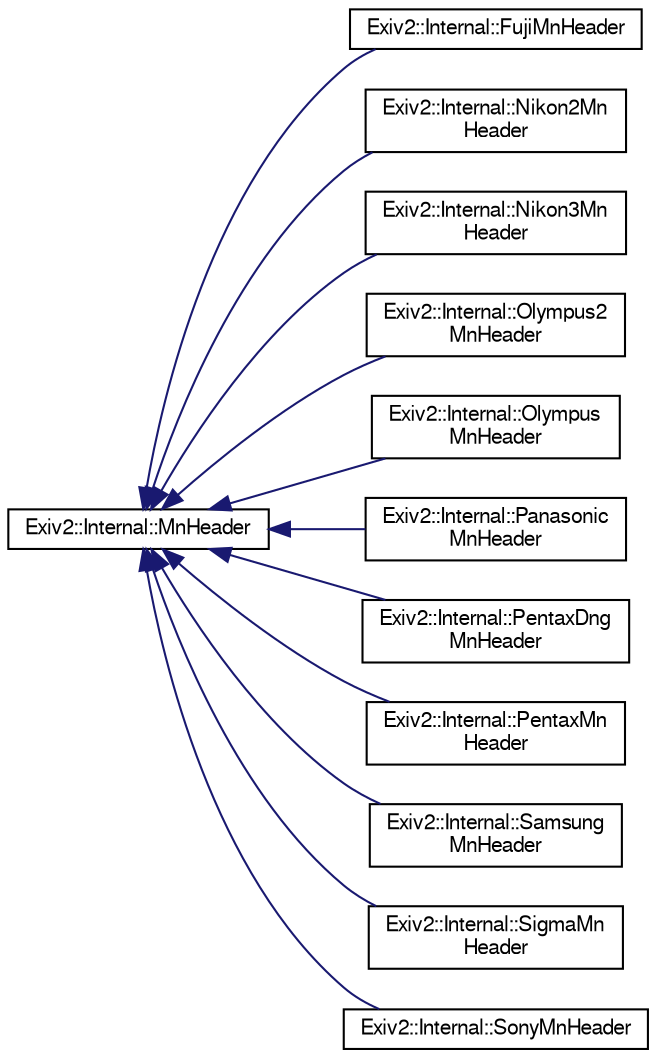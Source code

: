digraph "Graphical Class Hierarchy"
{
  edge [fontname="FreeSans",fontsize="10",labelfontname="FreeSans",labelfontsize="10"];
  node [fontname="FreeSans",fontsize="10",shape=record];
  rankdir="LR";
  Node1 [label="Exiv2::Internal::MnHeader",height=0.2,width=0.4,color="black", fillcolor="white", style="filled",URL="$classExiv2_1_1Internal_1_1MnHeader.html",tooltip="Makernote header interface. This class is used with TIFF makernotes. "];
  Node1 -> Node2 [dir="back",color="midnightblue",fontsize="10",style="solid",fontname="FreeSans"];
  Node2 [label="Exiv2::Internal::FujiMnHeader",height=0.2,width=0.4,color="black", fillcolor="white", style="filled",URL="$classExiv2_1_1Internal_1_1FujiMnHeader.html",tooltip="Header of a Fujifilm Makernote. "];
  Node1 -> Node3 [dir="back",color="midnightblue",fontsize="10",style="solid",fontname="FreeSans"];
  Node3 [label="Exiv2::Internal::Nikon2Mn\lHeader",height=0.2,width=0.4,color="black", fillcolor="white", style="filled",URL="$classExiv2_1_1Internal_1_1Nikon2MnHeader.html",tooltip="Header of a Nikon 2 Makernote. "];
  Node1 -> Node4 [dir="back",color="midnightblue",fontsize="10",style="solid",fontname="FreeSans"];
  Node4 [label="Exiv2::Internal::Nikon3Mn\lHeader",height=0.2,width=0.4,color="black", fillcolor="white", style="filled",URL="$classExiv2_1_1Internal_1_1Nikon3MnHeader.html",tooltip="Header of a Nikon 3 Makernote. "];
  Node1 -> Node5 [dir="back",color="midnightblue",fontsize="10",style="solid",fontname="FreeSans"];
  Node5 [label="Exiv2::Internal::Olympus2\lMnHeader",height=0.2,width=0.4,color="black", fillcolor="white", style="filled",URL="$classExiv2_1_1Internal_1_1Olympus2MnHeader.html",tooltip="Header of an Olympus II Makernote. "];
  Node1 -> Node6 [dir="back",color="midnightblue",fontsize="10",style="solid",fontname="FreeSans"];
  Node6 [label="Exiv2::Internal::Olympus\lMnHeader",height=0.2,width=0.4,color="black", fillcolor="white", style="filled",URL="$classExiv2_1_1Internal_1_1OlympusMnHeader.html",tooltip="Header of an Olympus Makernote. "];
  Node1 -> Node7 [dir="back",color="midnightblue",fontsize="10",style="solid",fontname="FreeSans"];
  Node7 [label="Exiv2::Internal::Panasonic\lMnHeader",height=0.2,width=0.4,color="black", fillcolor="white", style="filled",URL="$classExiv2_1_1Internal_1_1PanasonicMnHeader.html",tooltip="Header of a Panasonic Makernote. "];
  Node1 -> Node8 [dir="back",color="midnightblue",fontsize="10",style="solid",fontname="FreeSans"];
  Node8 [label="Exiv2::Internal::PentaxDng\lMnHeader",height=0.2,width=0.4,color="black", fillcolor="white", style="filled",URL="$classExiv2_1_1Internal_1_1PentaxDngMnHeader.html",tooltip="Header of an Pentax DNG Makernote. "];
  Node1 -> Node9 [dir="back",color="midnightblue",fontsize="10",style="solid",fontname="FreeSans"];
  Node9 [label="Exiv2::Internal::PentaxMn\lHeader",height=0.2,width=0.4,color="black", fillcolor="white", style="filled",URL="$classExiv2_1_1Internal_1_1PentaxMnHeader.html",tooltip="Header of an Pentax Makernote. "];
  Node1 -> Node10 [dir="back",color="midnightblue",fontsize="10",style="solid",fontname="FreeSans"];
  Node10 [label="Exiv2::Internal::Samsung\lMnHeader",height=0.2,width=0.4,color="black", fillcolor="white", style="filled",URL="$classExiv2_1_1Internal_1_1SamsungMnHeader.html",tooltip="Header of a Samsung Makernote, only used for the relative offset. "];
  Node1 -> Node11 [dir="back",color="midnightblue",fontsize="10",style="solid",fontname="FreeSans"];
  Node11 [label="Exiv2::Internal::SigmaMn\lHeader",height=0.2,width=0.4,color="black", fillcolor="white", style="filled",URL="$classExiv2_1_1Internal_1_1SigmaMnHeader.html",tooltip="Header of a Sigma Makernote. "];
  Node1 -> Node12 [dir="back",color="midnightblue",fontsize="10",style="solid",fontname="FreeSans"];
  Node12 [label="Exiv2::Internal::SonyMnHeader",height=0.2,width=0.4,color="black", fillcolor="white", style="filled",URL="$classExiv2_1_1Internal_1_1SonyMnHeader.html",tooltip="Header of a Sony Makernote. "];
}
